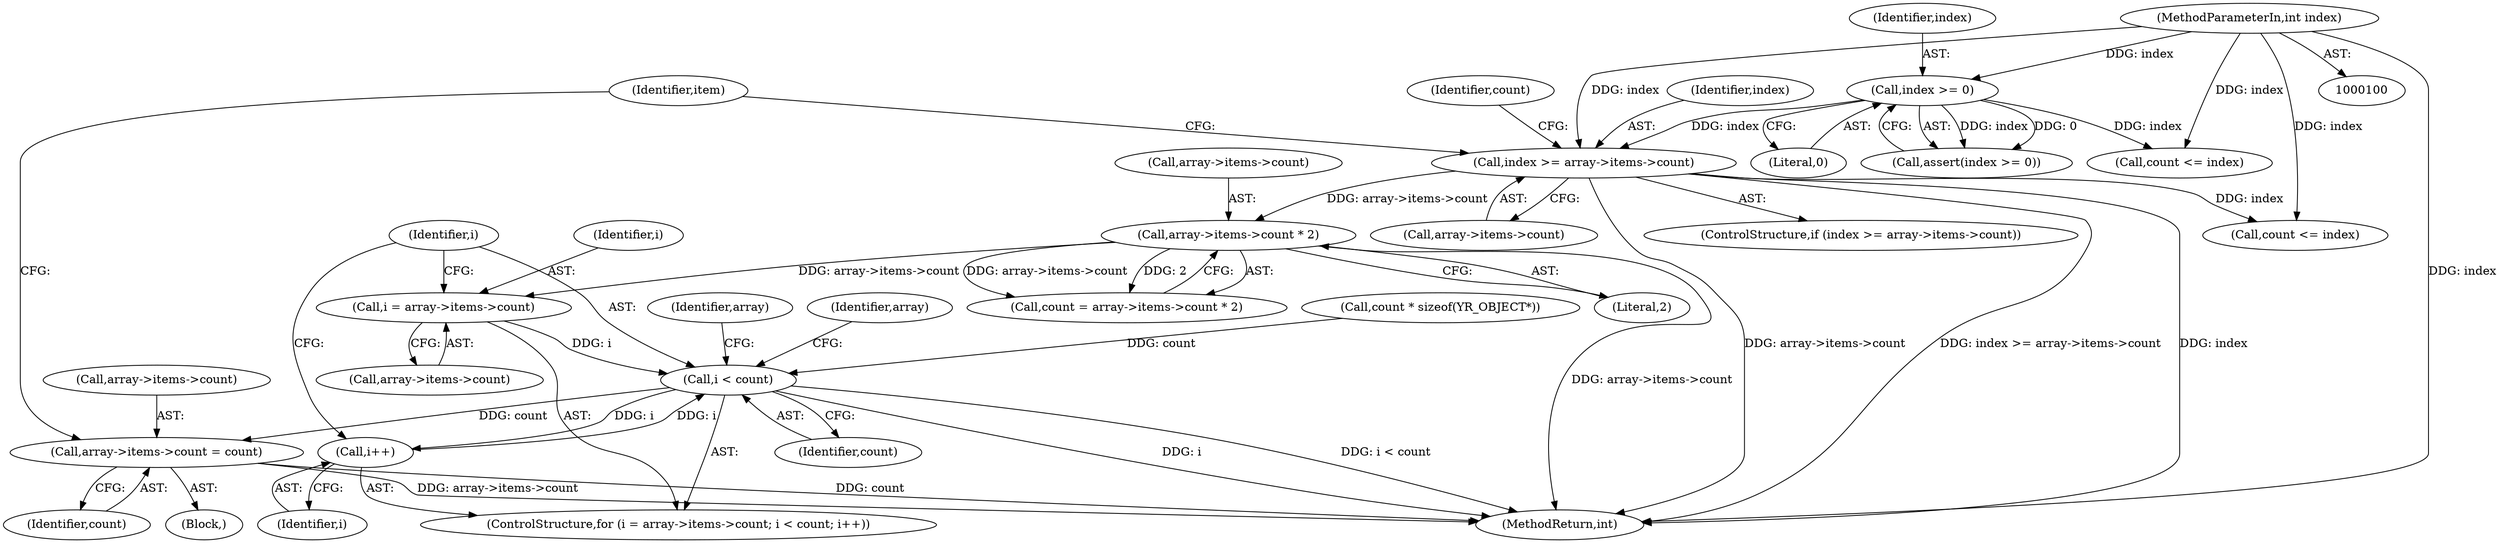 digraph "0_yara_4a342f01e5439b9bb901aff1c6c23c536baeeb3f_0@pointer" {
"1000231" [label="(Call,i = array->items->count)"];
"1000191" [label="(Call,array->items->count * 2)"];
"1000181" [label="(Call,index >= array->items->count)"];
"1000109" [label="(Call,index >= 0)"];
"1000103" [label="(MethodParameterIn,int index)"];
"1000238" [label="(Call,i < count)"];
"1000241" [label="(Call,i++)"];
"1000252" [label="(Call,array->items->count = count)"];
"1000192" [label="(Call,array->items->count)"];
"1000183" [label="(Call,array->items->count)"];
"1000199" [label="(Call,count <= index)"];
"1000255" [label="(Identifier,array)"];
"1000190" [label="(Identifier,count)"];
"1000108" [label="(Call,assert(index >= 0))"];
"1000197" [label="(Literal,2)"];
"1000182" [label="(Identifier,index)"];
"1000238" [label="(Call,i < count)"];
"1000181" [label="(Call,index >= array->items->count)"];
"1000240" [label="(Identifier,count)"];
"1000261" [label="(Identifier,item)"];
"1000188" [label="(Block,)"];
"1000191" [label="(Call,array->items->count * 2)"];
"1000231" [label="(Call,i = array->items->count)"];
"1000241" [label="(Call,i++)"];
"1000111" [label="(Literal,0)"];
"1000110" [label="(Identifier,index)"];
"1000242" [label="(Identifier,i)"];
"1000233" [label="(Call,array->items->count)"];
"1000253" [label="(Call,array->items->count)"];
"1000239" [label="(Identifier,i)"];
"1000252" [label="(Call,array->items->count = count)"];
"1000230" [label="(ControlStructure,for (i = array->items->count; i < count; i++))"];
"1000247" [label="(Identifier,array)"];
"1000189" [label="(Call,count = array->items->count * 2)"];
"1000133" [label="(Call,count <= index)"];
"1000103" [label="(MethodParameterIn,int index)"];
"1000258" [label="(Identifier,count)"];
"1000232" [label="(Identifier,i)"];
"1000180" [label="(ControlStructure,if (index >= array->items->count))"];
"1000275" [label="(MethodReturn,int)"];
"1000109" [label="(Call,index >= 0)"];
"1000218" [label="(Call,count * sizeof(YR_OBJECT*))"];
"1000231" -> "1000230"  [label="AST: "];
"1000231" -> "1000233"  [label="CFG: "];
"1000232" -> "1000231"  [label="AST: "];
"1000233" -> "1000231"  [label="AST: "];
"1000239" -> "1000231"  [label="CFG: "];
"1000191" -> "1000231"  [label="DDG: array->items->count"];
"1000231" -> "1000238"  [label="DDG: i"];
"1000191" -> "1000189"  [label="AST: "];
"1000191" -> "1000197"  [label="CFG: "];
"1000192" -> "1000191"  [label="AST: "];
"1000197" -> "1000191"  [label="AST: "];
"1000189" -> "1000191"  [label="CFG: "];
"1000191" -> "1000275"  [label="DDG: array->items->count"];
"1000191" -> "1000189"  [label="DDG: array->items->count"];
"1000191" -> "1000189"  [label="DDG: 2"];
"1000181" -> "1000191"  [label="DDG: array->items->count"];
"1000181" -> "1000180"  [label="AST: "];
"1000181" -> "1000183"  [label="CFG: "];
"1000182" -> "1000181"  [label="AST: "];
"1000183" -> "1000181"  [label="AST: "];
"1000190" -> "1000181"  [label="CFG: "];
"1000261" -> "1000181"  [label="CFG: "];
"1000181" -> "1000275"  [label="DDG: index >= array->items->count"];
"1000181" -> "1000275"  [label="DDG: index"];
"1000181" -> "1000275"  [label="DDG: array->items->count"];
"1000109" -> "1000181"  [label="DDG: index"];
"1000103" -> "1000181"  [label="DDG: index"];
"1000181" -> "1000199"  [label="DDG: index"];
"1000109" -> "1000108"  [label="AST: "];
"1000109" -> "1000111"  [label="CFG: "];
"1000110" -> "1000109"  [label="AST: "];
"1000111" -> "1000109"  [label="AST: "];
"1000108" -> "1000109"  [label="CFG: "];
"1000109" -> "1000108"  [label="DDG: index"];
"1000109" -> "1000108"  [label="DDG: 0"];
"1000103" -> "1000109"  [label="DDG: index"];
"1000109" -> "1000133"  [label="DDG: index"];
"1000103" -> "1000100"  [label="AST: "];
"1000103" -> "1000275"  [label="DDG: index"];
"1000103" -> "1000133"  [label="DDG: index"];
"1000103" -> "1000199"  [label="DDG: index"];
"1000238" -> "1000230"  [label="AST: "];
"1000238" -> "1000240"  [label="CFG: "];
"1000239" -> "1000238"  [label="AST: "];
"1000240" -> "1000238"  [label="AST: "];
"1000247" -> "1000238"  [label="CFG: "];
"1000255" -> "1000238"  [label="CFG: "];
"1000238" -> "1000275"  [label="DDG: i"];
"1000238" -> "1000275"  [label="DDG: i < count"];
"1000241" -> "1000238"  [label="DDG: i"];
"1000218" -> "1000238"  [label="DDG: count"];
"1000238" -> "1000241"  [label="DDG: i"];
"1000238" -> "1000252"  [label="DDG: count"];
"1000241" -> "1000230"  [label="AST: "];
"1000241" -> "1000242"  [label="CFG: "];
"1000242" -> "1000241"  [label="AST: "];
"1000239" -> "1000241"  [label="CFG: "];
"1000252" -> "1000188"  [label="AST: "];
"1000252" -> "1000258"  [label="CFG: "];
"1000253" -> "1000252"  [label="AST: "];
"1000258" -> "1000252"  [label="AST: "];
"1000261" -> "1000252"  [label="CFG: "];
"1000252" -> "1000275"  [label="DDG: array->items->count"];
"1000252" -> "1000275"  [label="DDG: count"];
}
